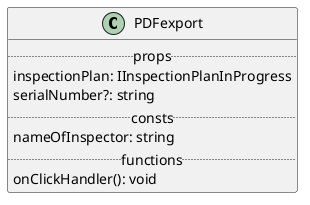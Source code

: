 @startuml (PDFExport component)

class PDFexport {
  ..props ..
  inspectionPlan: IInspectionPlanInProgress
  serialNumber?: string
  ..consts ..
  nameOfInspector: string
  ..functions ..
  onClickHandler(): void
}

@enduml
